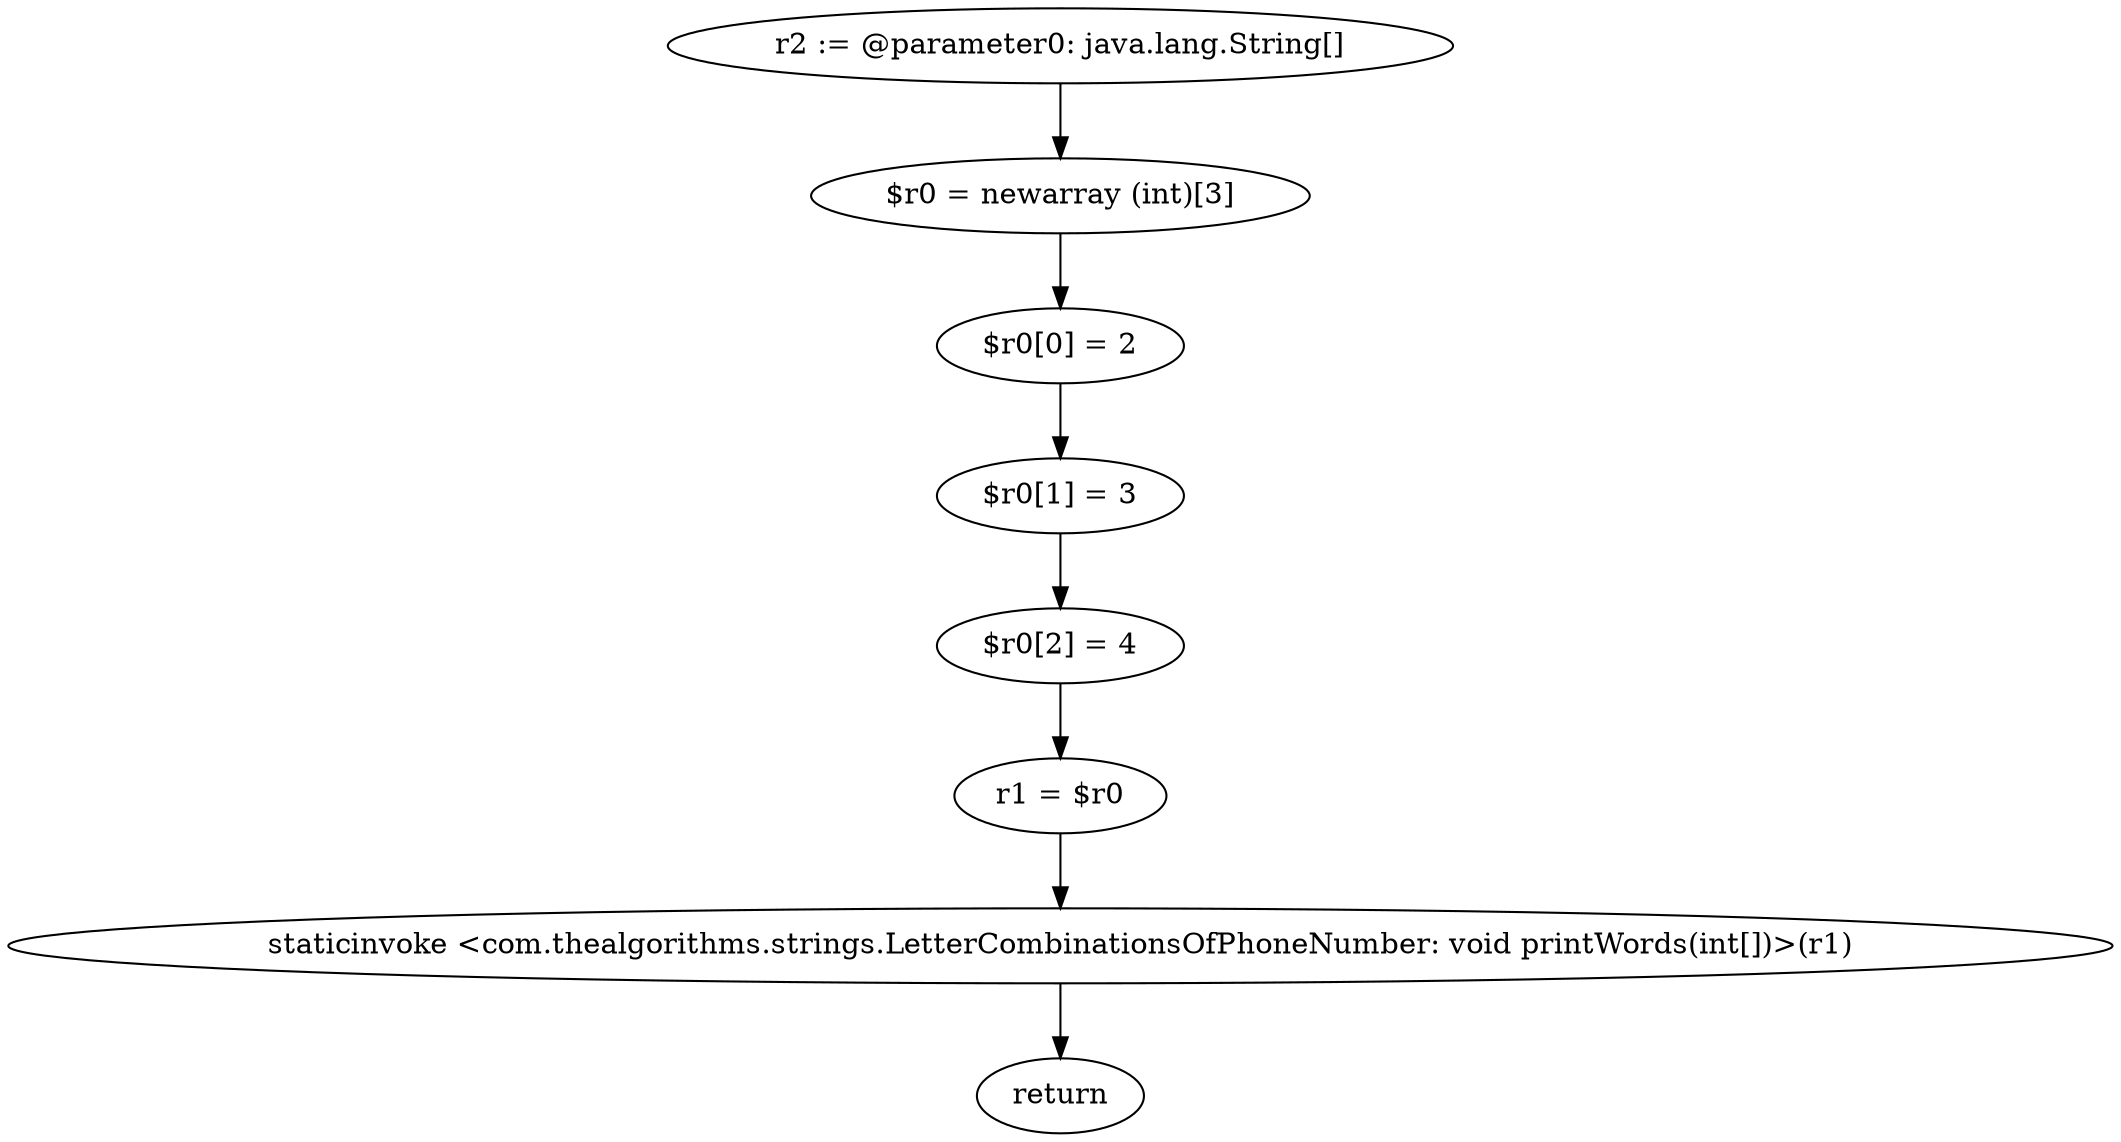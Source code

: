 digraph "unitGraph" {
    "r2 := @parameter0: java.lang.String[]"
    "$r0 = newarray (int)[3]"
    "$r0[0] = 2"
    "$r0[1] = 3"
    "$r0[2] = 4"
    "r1 = $r0"
    "staticinvoke <com.thealgorithms.strings.LetterCombinationsOfPhoneNumber: void printWords(int[])>(r1)"
    "return"
    "r2 := @parameter0: java.lang.String[]"->"$r0 = newarray (int)[3]";
    "$r0 = newarray (int)[3]"->"$r0[0] = 2";
    "$r0[0] = 2"->"$r0[1] = 3";
    "$r0[1] = 3"->"$r0[2] = 4";
    "$r0[2] = 4"->"r1 = $r0";
    "r1 = $r0"->"staticinvoke <com.thealgorithms.strings.LetterCombinationsOfPhoneNumber: void printWords(int[])>(r1)";
    "staticinvoke <com.thealgorithms.strings.LetterCombinationsOfPhoneNumber: void printWords(int[])>(r1)"->"return";
}

